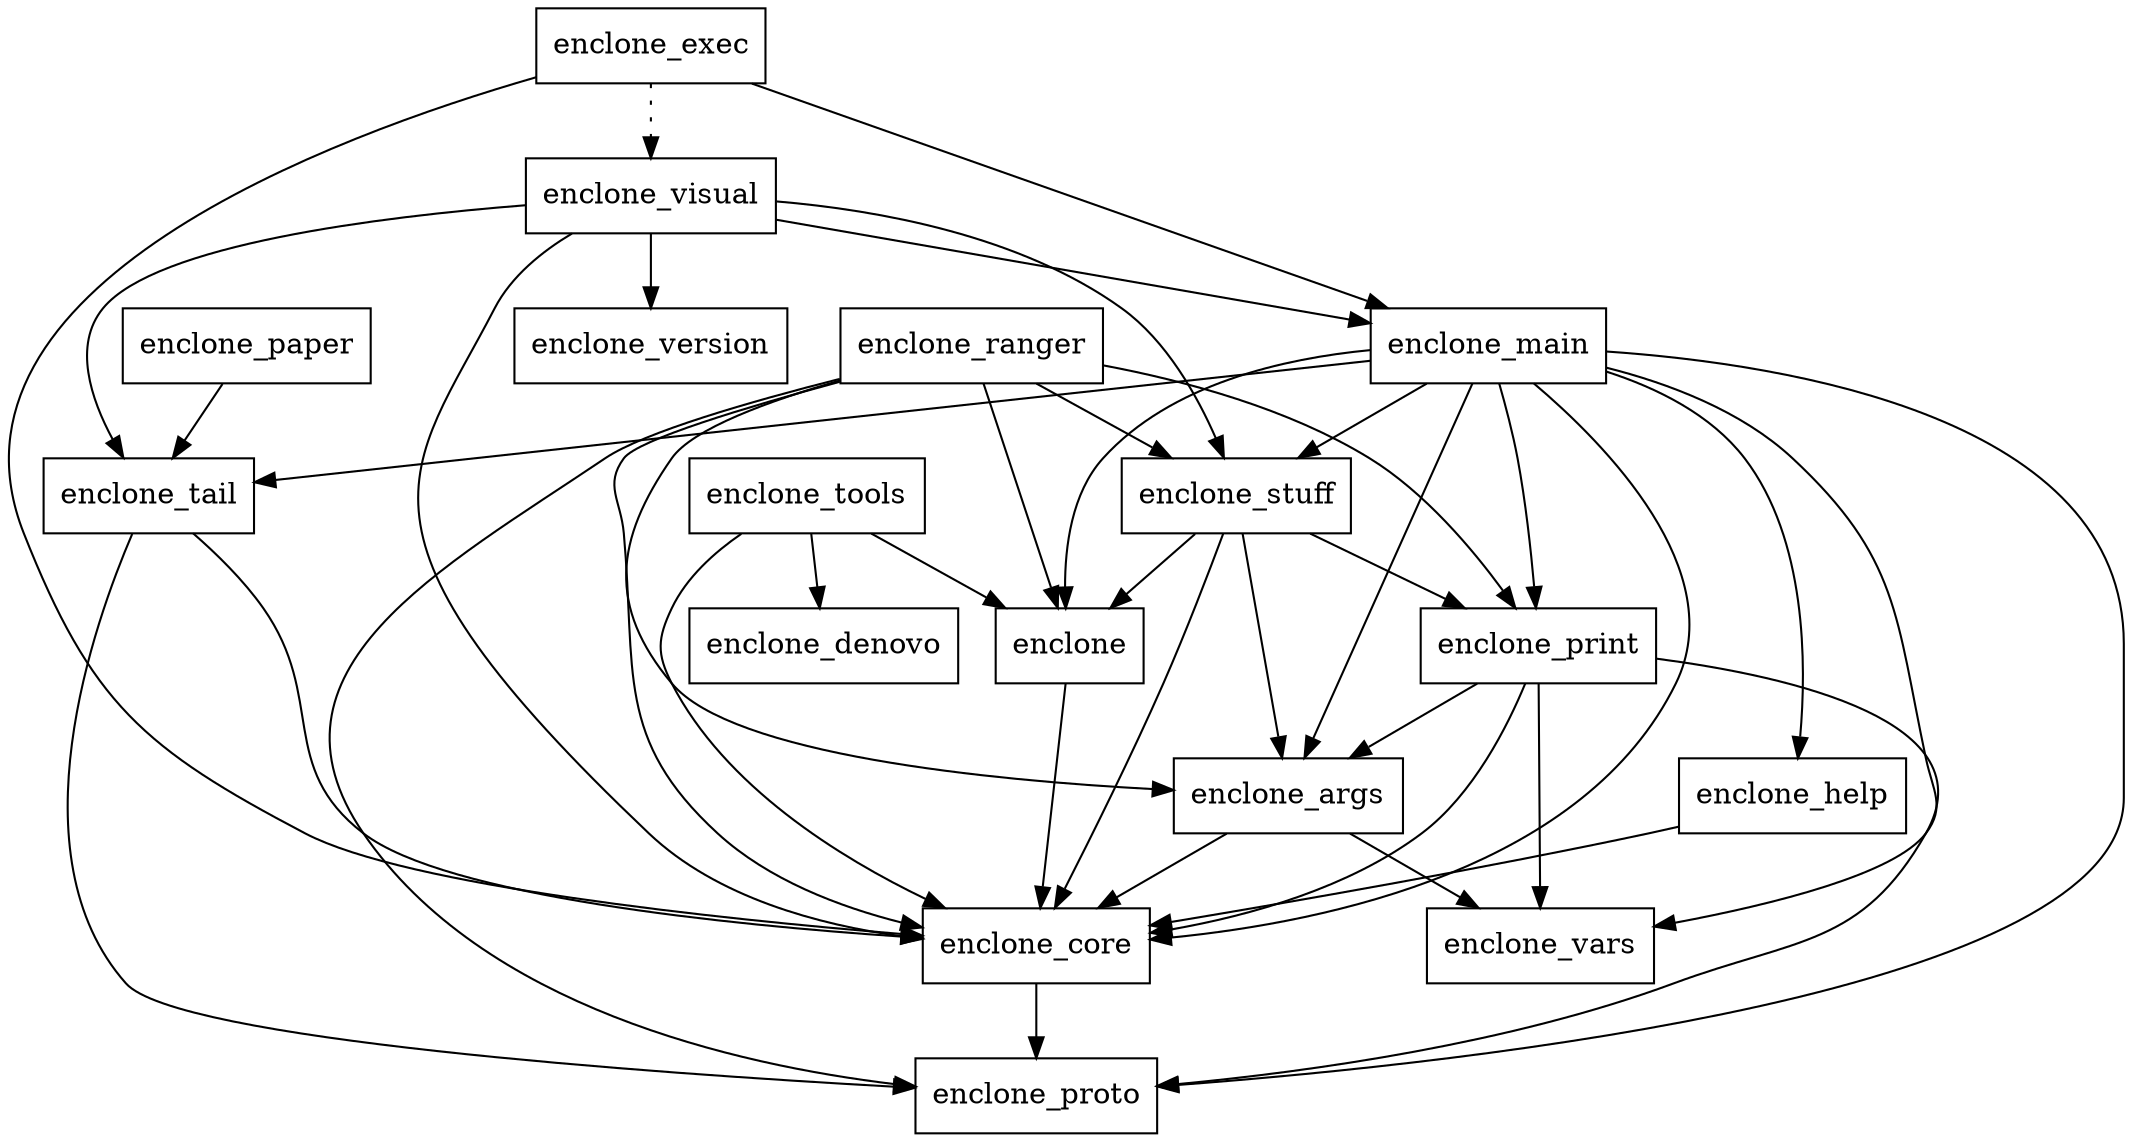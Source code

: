 digraph {
    0 [ label = "enclone" shape = box]
    1 [ label = "enclone_core" shape = box]
    2 [ label = "enclone_proto" shape = box]
    3 [ label = "enclone_args" shape = box]
    4 [ label = "enclone_vars" shape = box]
    5 [ label = "enclone_denovo" shape = box]
    6 [ label = "enclone_exec" shape = box]
    7 [ label = "enclone_main" shape = box]
    8 [ label = "enclone_help" shape = box]
    9 [ label = "enclone_print" shape = box]
    10 [ label = "enclone_stuff" shape = box]
    11 [ label = "enclone_tail" shape = box]
    12 [ label = "enclone_visual" shape = box]
    13 [ label = "enclone_version" shape = box]
    14 [ label = "enclone_ranger" shape = box]
    15 [ label = "enclone_tools" shape = box]
    16 [ label = "enclone_paper" shape = box]
    0 -> 1 [ ]
    1 -> 2 [ ]
    3 -> 1 [ ]
    3 -> 4 [ ]
    6 -> 1 [ ]
    6 -> 7 [ ]
    6 -> 12 [ style = dotted]
    7 -> 0 [ ]
    7 -> 3 [ ]
    7 -> 1 [ ]
    7 -> 8 [ ]
    7 -> 9 [ ]
    7 -> 2 [ ]
    7 -> 10 [ ]
    7 -> 11 [ ]
    7 -> 4 [ ]
    8 -> 1 [ ]
    9 -> 3 [ ]
    9 -> 1 [ ]
    9 -> 2 [ ]
    9 -> 4 [ ]
    10 -> 0 [ ]
    10 -> 3 [ ]
    10 -> 1 [ ]
    10 -> 9 [ ]
    11 -> 1 [ ]
    11 -> 2 [ ]
    12 -> 1 [ ]
    12 -> 7 [ ]
    12 -> 10 [ ]
    12 -> 11 [ ]
    12 -> 13 [ ]
    14 -> 0 [ ]
    14 -> 3 [ ]
    14 -> 1 [ ]
    14 -> 9 [ ]
    14 -> 2 [ ]
    14 -> 10 [ ]
    15 -> 0 [ ]
    15 -> 1 [ ]
    15 -> 5 [ ]
    16 -> 11 [ ]
}

